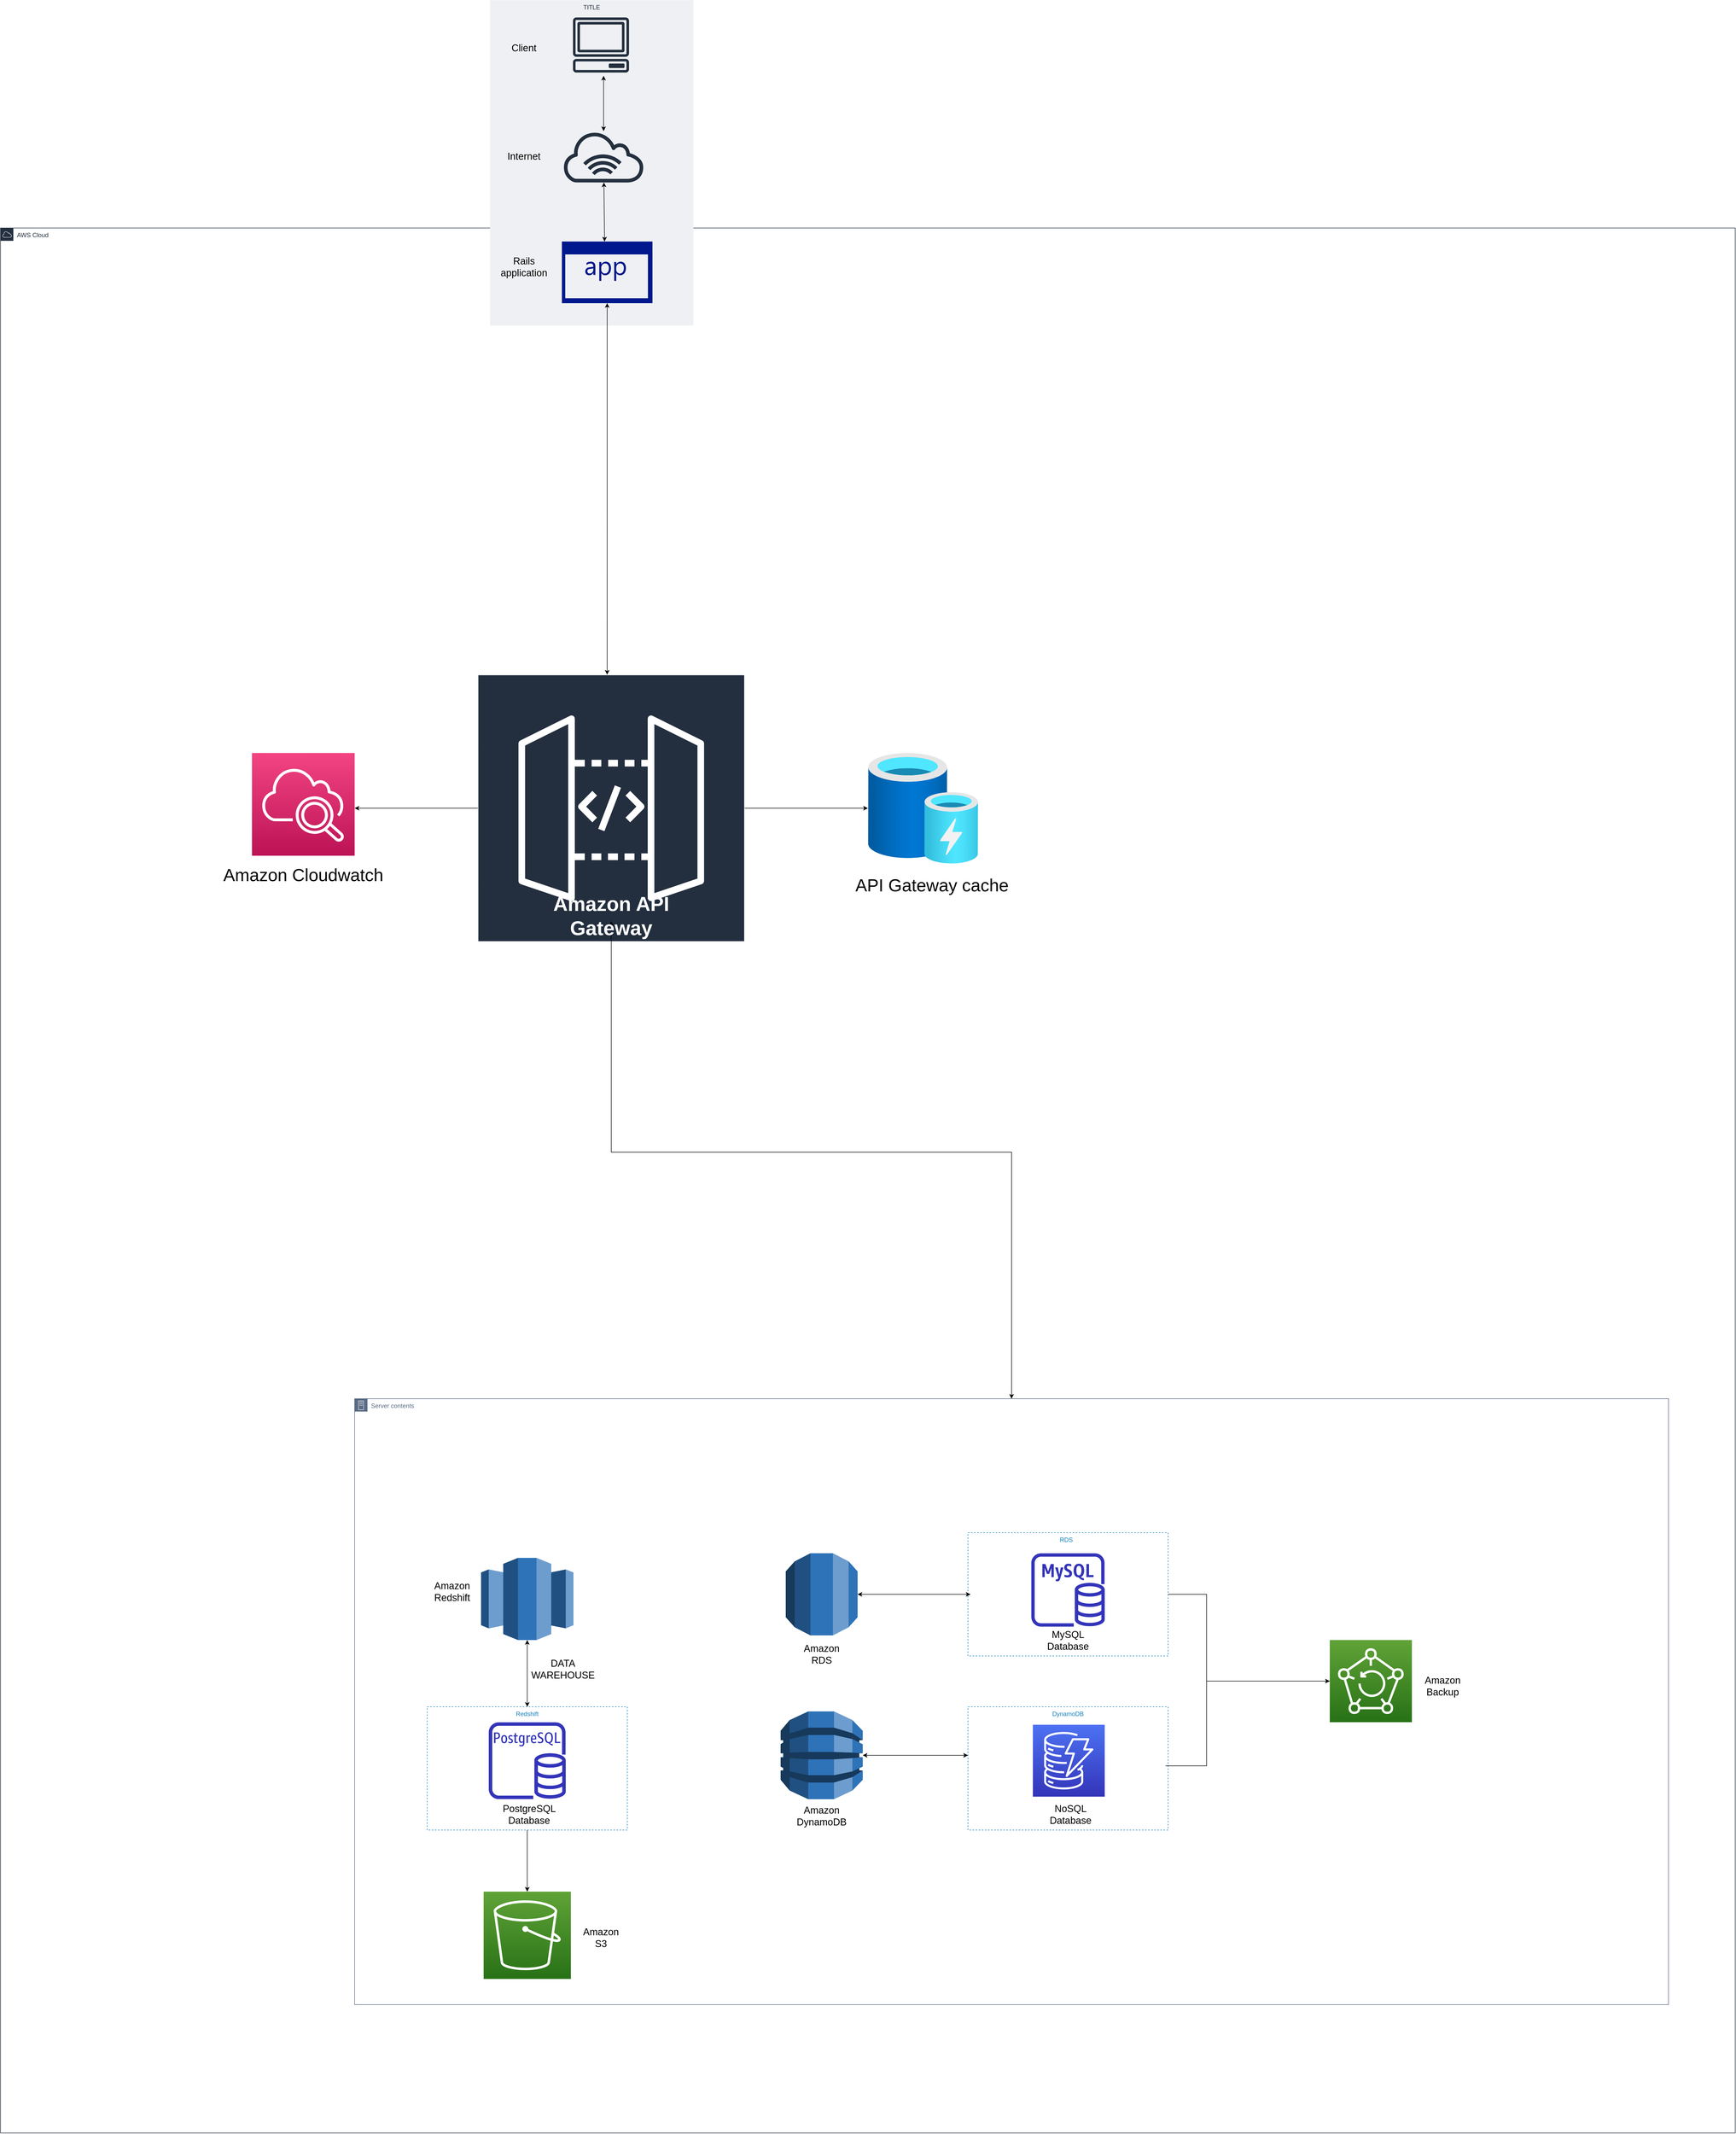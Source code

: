 <mxfile version="13.8.4" type="github">
  <diagram id="nlz6HhWHUakY99ADKuCU" name="Page-1">
    <mxGraphModel dx="5702" dy="6736" grid="1" gridSize="10" guides="1" tooltips="1" connect="1" arrows="1" fold="1" page="1" pageScale="1" pageWidth="850" pageHeight="1100" math="0" shadow="0">
      <root>
        <mxCell id="0" />
        <mxCell id="1" parent="0" />
        <mxCell id="2L-C-8yUvBPhGsB8Wb2w-13" value="AWS Cloud" style="points=[[0,0],[0.25,0],[0.5,0],[0.75,0],[1,0],[1,0.25],[1,0.5],[1,0.75],[1,1],[0.75,1],[0.5,1],[0.25,1],[0,1],[0,0.75],[0,0.5],[0,0.25]];outlineConnect=0;gradientColor=none;html=1;whiteSpace=wrap;fontSize=12;fontStyle=0;shape=mxgraph.aws4.group;grIcon=mxgraph.aws4.group_aws_cloud;strokeColor=#232F3E;fillColor=none;verticalAlign=top;align=left;spacingLeft=30;fontColor=#232F3E;dashed=0;" parent="1" vertex="1">
          <mxGeometry x="-590" y="-1850" width="3380" height="3710" as="geometry" />
        </mxCell>
        <mxCell id="QjlcVA9k0Hzuv_SQqOKG-130" value="" style="edgeStyle=orthogonalEdgeStyle;rounded=0;orthogonalLoop=1;jettySize=auto;html=1;startArrow=none;startFill=0;endArrow=classic;endFill=1;fontSize=39;fontColor=#FFFFFF;" edge="1" parent="1" source="QjlcVA9k0Hzuv_SQqOKG-86">
          <mxGeometry relative="1" as="geometry">
            <mxPoint x="1100" y="-720" as="targetPoint" />
          </mxGeometry>
        </mxCell>
        <mxCell id="QjlcVA9k0Hzuv_SQqOKG-133" value="" style="edgeStyle=orthogonalEdgeStyle;rounded=0;orthogonalLoop=1;jettySize=auto;html=1;startArrow=none;startFill=0;endArrow=classic;endFill=1;fontSize=39;fontColor=#FFFFFF;" edge="1" parent="1" source="QjlcVA9k0Hzuv_SQqOKG-86">
          <mxGeometry relative="1" as="geometry">
            <mxPoint x="100" y="-720" as="targetPoint" />
          </mxGeometry>
        </mxCell>
        <mxCell id="QjlcVA9k0Hzuv_SQqOKG-86" value="Amazon API Gateway" style="outlineConnect=0;fontColor=#232F3E;gradientColor=none;strokeColor=#ffffff;fillColor=#232F3E;dashed=0;verticalLabelPosition=middle;verticalAlign=bottom;align=center;html=1;whiteSpace=wrap;fontSize=10;fontStyle=1;spacing=3;shape=mxgraph.aws4.productIcon;prIcon=mxgraph.aws4.api_gateway;" vertex="1" parent="1">
          <mxGeometry x="340.06" y="-980" width="519.94" height="520" as="geometry" />
        </mxCell>
        <mxCell id="QjlcVA9k0Hzuv_SQqOKG-123" value="" style="edgeStyle=orthogonalEdgeStyle;rounded=0;orthogonalLoop=1;jettySize=auto;html=1;startArrow=classic;startFill=1;endArrow=classic;endFill=1;fontSize=19;" edge="1" parent="1" target="QjlcVA9k0Hzuv_SQqOKG-59">
          <mxGeometry relative="1" as="geometry">
            <mxPoint x="600" y="-500" as="sourcePoint" />
            <mxPoint x="485" y="390" as="targetPoint" />
            <Array as="points">
              <mxPoint x="600" y="-50" />
              <mxPoint x="1380" y="-50" />
            </Array>
          </mxGeometry>
        </mxCell>
        <mxCell id="QjlcVA9k0Hzuv_SQqOKG-59" value="Server contents" style="points=[[0,0],[0.25,0],[0.5,0],[0.75,0],[1,0],[1,0.25],[1,0.5],[1,0.75],[1,1],[0.75,1],[0.5,1],[0.25,1],[0,1],[0,0.75],[0,0.5],[0,0.25]];outlineConnect=0;gradientColor=none;html=1;whiteSpace=wrap;fontSize=12;fontStyle=0;shape=mxgraph.aws4.group;grIcon=mxgraph.aws4.group_on_premise;strokeColor=#5A6C86;fillColor=none;verticalAlign=top;align=left;spacingLeft=30;fontColor=#5A6C86;dashed=0;" vertex="1" parent="1">
          <mxGeometry x="100" y="430" width="2560" height="1180" as="geometry" />
        </mxCell>
        <mxCell id="QjlcVA9k0Hzuv_SQqOKG-81" value="" style="edgeStyle=orthogonalEdgeStyle;rounded=0;orthogonalLoop=1;jettySize=auto;html=1;startArrow=none;startFill=0;endArrow=classic;endFill=1;fontSize=19;" edge="1" parent="1" source="QjlcVA9k0Hzuv_SQqOKG-28">
          <mxGeometry relative="1" as="geometry">
            <mxPoint x="436.32" y="1390" as="targetPoint" />
          </mxGeometry>
        </mxCell>
        <mxCell id="QjlcVA9k0Hzuv_SQqOKG-28" value="Redshift" style="fillColor=none;strokeColor=#147EBA;dashed=1;verticalAlign=top;fontStyle=0;fontColor=#147EBA;" vertex="1" parent="1">
          <mxGeometry x="241.32" y="1030" width="390" height="240" as="geometry" />
        </mxCell>
        <mxCell id="QjlcVA9k0Hzuv_SQqOKG-43" value="DynamoDB" style="fillColor=none;strokeColor=#147EBA;dashed=1;verticalAlign=top;fontStyle=0;fontColor=#147EBA;" vertex="1" parent="1">
          <mxGeometry x="1295" y="1030" width="390" height="240" as="geometry" />
        </mxCell>
        <mxCell id="QjlcVA9k0Hzuv_SQqOKG-76" value="" style="edgeStyle=orthogonalEdgeStyle;rounded=0;orthogonalLoop=1;jettySize=auto;html=1;startArrow=none;startFill=0;endArrow=none;endFill=0;fontSize=19;" edge="1" parent="1" source="QjlcVA9k0Hzuv_SQqOKG-4" target="QjlcVA9k0Hzuv_SQqOKG-63">
          <mxGeometry relative="1" as="geometry">
            <mxPoint x="1760" y="980" as="targetPoint" />
            <Array as="points">
              <mxPoint x="1760" y="811" />
              <mxPoint x="1760" y="980" />
            </Array>
          </mxGeometry>
        </mxCell>
        <mxCell id="QjlcVA9k0Hzuv_SQqOKG-4" value="RDS  " style="fillColor=none;strokeColor=#147EBA;dashed=1;verticalAlign=top;fontStyle=0;fontColor=#147EBA;" vertex="1" parent="1">
          <mxGeometry x="1295" y="691" width="390" height="240" as="geometry" />
        </mxCell>
        <mxCell id="2L-C-8yUvBPhGsB8Wb2w-10" value="TITLE" style="fillColor=#EFF0F3;strokeColor=none;dashed=0;verticalAlign=top;fontStyle=0;fontColor=#232F3D;" parent="1" vertex="1">
          <mxGeometry x="363.81" y="-2293.65" width="396.19" height="633.65" as="geometry" />
        </mxCell>
        <mxCell id="2L-C-8yUvBPhGsB8Wb2w-5" style="edgeStyle=orthogonalEdgeStyle;rounded=0;orthogonalLoop=1;jettySize=auto;html=1;exitX=0.5;exitY=1;exitDx=0;exitDy=0;" parent="1" edge="1">
          <mxGeometry relative="1" as="geometry">
            <mxPoint x="290" y="123.65" as="sourcePoint" />
            <mxPoint x="290" y="123.65" as="targetPoint" />
          </mxGeometry>
        </mxCell>
        <mxCell id="2L-C-8yUvBPhGsB8Wb2w-6" value="" style="outlineConnect=0;fontColor=#232F3E;gradientColor=none;fillColor=#232F3E;strokeColor=none;dashed=0;verticalLabelPosition=bottom;verticalAlign=top;align=center;html=1;fontSize=12;fontStyle=0;aspect=fixed;pointerEvents=1;shape=mxgraph.aws4.client;" parent="1" vertex="1">
          <mxGeometry x="524.93" y="-2260" width="110.13" height="107.31" as="geometry" />
        </mxCell>
        <mxCell id="QjlcVA9k0Hzuv_SQqOKG-17" value="MySQL Database" style="text;html=1;strokeColor=none;fillColor=none;align=center;verticalAlign=middle;whiteSpace=wrap;rounded=0;fontSize=19;" vertex="1" parent="1">
          <mxGeometry x="1470" y="891" width="40" height="20" as="geometry" />
        </mxCell>
        <mxCell id="QjlcVA9k0Hzuv_SQqOKG-21" value="" style="outlineConnect=0;fontColor=#232F3E;gradientColor=none;fillColor=#3334B9;strokeColor=none;dashed=0;verticalLabelPosition=bottom;verticalAlign=top;align=center;html=1;fontSize=12;fontStyle=0;aspect=fixed;pointerEvents=1;shape=mxgraph.aws4.rds_mysql_instance;" vertex="1" parent="1">
          <mxGeometry x="1418.5" y="731" width="143" height="143" as="geometry" />
        </mxCell>
        <mxCell id="QjlcVA9k0Hzuv_SQqOKG-23" value="" style="outlineConnect=0;fontColor=#232F3E;gradientColor=#4D72F3;gradientDirection=north;fillColor=#3334B9;strokeColor=#ffffff;dashed=0;verticalLabelPosition=bottom;verticalAlign=top;align=center;html=1;fontSize=12;fontStyle=0;aspect=fixed;shape=mxgraph.aws4.resourceIcon;resIcon=mxgraph.aws4.dynamodb;" vertex="1" parent="1">
          <mxGeometry x="1421.5" y="1065" width="140" height="140" as="geometry" />
        </mxCell>
        <mxCell id="QjlcVA9k0Hzuv_SQqOKG-72" value="" style="edgeStyle=orthogonalEdgeStyle;rounded=0;orthogonalLoop=1;jettySize=auto;html=1;startArrow=classic;startFill=1;fontSize=19;" edge="1" parent="1" source="QjlcVA9k0Hzuv_SQqOKG-25">
          <mxGeometry relative="1" as="geometry">
            <mxPoint x="1295" y="1124.5" as="targetPoint" />
          </mxGeometry>
        </mxCell>
        <mxCell id="QjlcVA9k0Hzuv_SQqOKG-25" value="" style="outlineConnect=0;dashed=0;verticalLabelPosition=bottom;verticalAlign=top;align=center;html=1;shape=mxgraph.aws3.dynamo_db;fillColor=#2E73B8;gradientColor=none;fontSize=19;" vertex="1" parent="1">
          <mxGeometry x="930" y="1039" width="160" height="171" as="geometry" />
        </mxCell>
        <mxCell id="QjlcVA9k0Hzuv_SQqOKG-29" value="PostgreSQL Database" style="text;html=1;strokeColor=none;fillColor=none;align=center;verticalAlign=middle;whiteSpace=wrap;rounded=0;fontSize=19;" vertex="1" parent="1">
          <mxGeometry x="420" y="1230" width="40" height="20" as="geometry" />
        </mxCell>
        <mxCell id="QjlcVA9k0Hzuv_SQqOKG-32" value="Amazon Redshift" style="text;html=1;strokeColor=none;fillColor=none;align=center;verticalAlign=middle;whiteSpace=wrap;rounded=0;fontSize=19;" vertex="1" parent="1">
          <mxGeometry x="270" y="805.5" width="40" as="geometry" />
        </mxCell>
        <mxCell id="QjlcVA9k0Hzuv_SQqOKG-68" value="" style="edgeStyle=orthogonalEdgeStyle;rounded=0;orthogonalLoop=1;jettySize=auto;html=1;startArrow=classic;startFill=1;fontSize=19;entryX=0.5;entryY=0;entryDx=0;entryDy=0;" edge="1" parent="1" source="QjlcVA9k0Hzuv_SQqOKG-35" target="QjlcVA9k0Hzuv_SQqOKG-28">
          <mxGeometry relative="1" as="geometry">
            <Array as="points" />
          </mxGeometry>
        </mxCell>
        <mxCell id="QjlcVA9k0Hzuv_SQqOKG-35" value="" style="outlineConnect=0;dashed=0;verticalLabelPosition=bottom;verticalAlign=top;align=center;html=1;shape=mxgraph.aws3.redshift;fillColor=#2E73B8;gradientColor=none;fontSize=19;" vertex="1" parent="1">
          <mxGeometry x="346.32" y="740" width="180" height="160" as="geometry" />
        </mxCell>
        <mxCell id="QjlcVA9k0Hzuv_SQqOKG-38" value="Amazon DynamoDB" style="text;html=1;strokeColor=none;fillColor=none;align=center;verticalAlign=middle;whiteSpace=wrap;rounded=0;fontSize=19;" vertex="1" parent="1">
          <mxGeometry x="990" y="1225.5" width="40" height="34.5" as="geometry" />
        </mxCell>
        <mxCell id="QjlcVA9k0Hzuv_SQqOKG-55" value="" style="edgeStyle=orthogonalEdgeStyle;rounded=0;orthogonalLoop=1;jettySize=auto;html=1;startArrow=classic;startFill=1;fontSize=19;" edge="1" parent="1" source="QjlcVA9k0Hzuv_SQqOKG-40">
          <mxGeometry relative="1" as="geometry">
            <mxPoint x="1300" y="811" as="targetPoint" />
          </mxGeometry>
        </mxCell>
        <mxCell id="QjlcVA9k0Hzuv_SQqOKG-40" value="" style="outlineConnect=0;dashed=0;verticalLabelPosition=bottom;verticalAlign=top;align=center;html=1;shape=mxgraph.aws3.rds;fillColor=#2E73B8;gradientColor=none;fontSize=19;" vertex="1" parent="1">
          <mxGeometry x="940" y="731" width="140" height="160" as="geometry" />
        </mxCell>
        <mxCell id="QjlcVA9k0Hzuv_SQqOKG-41" value="Amazon RDS" style="text;html=1;strokeColor=none;fillColor=none;align=center;verticalAlign=middle;whiteSpace=wrap;rounded=0;fontSize=19;" vertex="1" parent="1">
          <mxGeometry x="990" y="911" width="40" height="34.5" as="geometry" />
        </mxCell>
        <mxCell id="QjlcVA9k0Hzuv_SQqOKG-44" value="" style="outlineConnect=0;fontColor=#232F3E;gradientColor=none;fillColor=#3334B9;strokeColor=none;dashed=0;verticalLabelPosition=bottom;verticalAlign=top;align=center;html=1;fontSize=12;fontStyle=0;aspect=fixed;pointerEvents=1;shape=mxgraph.aws4.rds_postgresql_instance;" vertex="1" parent="1">
          <mxGeometry x="361.32" y="1060" width="150" height="150" as="geometry" />
        </mxCell>
        <mxCell id="QjlcVA9k0Hzuv_SQqOKG-45" value="NoSQL Database" style="text;html=1;strokeColor=none;fillColor=none;align=center;verticalAlign=middle;whiteSpace=wrap;rounded=0;fontSize=19;" vertex="1" parent="1">
          <mxGeometry x="1475" y="1230" width="40" height="20" as="geometry" />
        </mxCell>
        <mxCell id="QjlcVA9k0Hzuv_SQqOKG-58" style="edgeStyle=orthogonalEdgeStyle;rounded=0;orthogonalLoop=1;jettySize=auto;html=1;exitX=0.5;exitY=1;exitDx=0;exitDy=0;startArrow=classic;startFill=1;fontSize=19;" edge="1" parent="1" source="QjlcVA9k0Hzuv_SQqOKG-41" target="QjlcVA9k0Hzuv_SQqOKG-41">
          <mxGeometry relative="1" as="geometry" />
        </mxCell>
        <mxCell id="QjlcVA9k0Hzuv_SQqOKG-60" value="DATA WAREHOUSE" style="text;html=1;strokeColor=none;fillColor=none;align=center;verticalAlign=middle;whiteSpace=wrap;rounded=0;fontSize=19;" vertex="1" parent="1">
          <mxGeometry x="486.32" y="947.25" width="40" height="20" as="geometry" />
        </mxCell>
        <mxCell id="QjlcVA9k0Hzuv_SQqOKG-74" value="" style="edgeStyle=orthogonalEdgeStyle;rounded=0;orthogonalLoop=1;jettySize=auto;html=1;startArrow=classic;startFill=1;fontSize=19;endArrow=none;endFill=0;" edge="1" parent="1" source="QjlcVA9k0Hzuv_SQqOKG-63">
          <mxGeometry relative="1" as="geometry">
            <mxPoint x="1680" y="1145" as="targetPoint" />
            <Array as="points">
              <mxPoint x="1760" y="980" />
              <mxPoint x="1760" y="1145" />
            </Array>
          </mxGeometry>
        </mxCell>
        <mxCell id="QjlcVA9k0Hzuv_SQqOKG-63" value="" style="outlineConnect=0;fontColor=#232F3E;gradientColor=#60A337;gradientDirection=north;fillColor=#277116;strokeColor=#ffffff;dashed=0;verticalLabelPosition=bottom;verticalAlign=top;align=center;html=1;fontSize=12;fontStyle=0;aspect=fixed;shape=mxgraph.aws4.resourceIcon;resIcon=mxgraph.aws4.backup;" vertex="1" parent="1">
          <mxGeometry x="2000" y="900" width="160" height="160" as="geometry" />
        </mxCell>
        <mxCell id="QjlcVA9k0Hzuv_SQqOKG-64" value="" style="outlineConnect=0;fontColor=#232F3E;gradientColor=#60A337;gradientDirection=north;fillColor=#277116;strokeColor=#ffffff;dashed=0;verticalLabelPosition=bottom;verticalAlign=top;align=center;html=1;fontSize=12;fontStyle=0;aspect=fixed;shape=mxgraph.aws4.resourceIcon;resIcon=mxgraph.aws4.s3;" vertex="1" parent="1">
          <mxGeometry x="351.32" y="1390" width="170" height="170" as="geometry" />
        </mxCell>
        <mxCell id="QjlcVA9k0Hzuv_SQqOKG-77" value="Amazon Backup" style="text;html=1;strokeColor=none;fillColor=none;align=center;verticalAlign=middle;whiteSpace=wrap;rounded=0;fontSize=19;" vertex="1" parent="1">
          <mxGeometry x="2200" y="980" width="40" height="20" as="geometry" />
        </mxCell>
        <mxCell id="QjlcVA9k0Hzuv_SQqOKG-82" value="Amazon S3" style="text;html=1;strokeColor=none;fillColor=none;align=center;verticalAlign=middle;whiteSpace=wrap;rounded=0;fontSize=19;" vertex="1" parent="1">
          <mxGeometry x="560" y="1470" width="40" height="20" as="geometry" />
        </mxCell>
        <mxCell id="QjlcVA9k0Hzuv_SQqOKG-83" style="edgeStyle=orthogonalEdgeStyle;rounded=0;orthogonalLoop=1;jettySize=auto;html=1;exitX=0.5;exitY=1;exitDx=0;exitDy=0;startArrow=none;startFill=0;endArrow=classic;endFill=1;fontSize=19;" edge="1" parent="1" source="QjlcVA9k0Hzuv_SQqOKG-82" target="QjlcVA9k0Hzuv_SQqOKG-82">
          <mxGeometry relative="1" as="geometry" />
        </mxCell>
        <mxCell id="QjlcVA9k0Hzuv_SQqOKG-97" value="Client" style="text;html=1;strokeColor=none;fillColor=none;align=center;verticalAlign=middle;whiteSpace=wrap;rounded=0;fontSize=19;" vertex="1" parent="1">
          <mxGeometry x="410" y="-2210" width="40" height="20" as="geometry" />
        </mxCell>
        <mxCell id="QjlcVA9k0Hzuv_SQqOKG-98" style="edgeStyle=orthogonalEdgeStyle;rounded=0;orthogonalLoop=1;jettySize=auto;html=1;exitX=0.5;exitY=1;exitDx=0;exitDy=0;" edge="1" source="QjlcVA9k0Hzuv_SQqOKG-97" target="QjlcVA9k0Hzuv_SQqOKG-97" parent="1">
          <mxGeometry relative="1" as="geometry" />
        </mxCell>
        <mxCell id="QjlcVA9k0Hzuv_SQqOKG-125" value="" style="edgeStyle=orthogonalEdgeStyle;rounded=0;orthogonalLoop=1;jettySize=auto;html=1;startArrow=classic;startFill=1;endArrow=classic;endFill=1;fontSize=19;" edge="1" parent="1" source="QjlcVA9k0Hzuv_SQqOKG-99">
          <mxGeometry relative="1" as="geometry">
            <mxPoint x="592" y="-980" as="targetPoint" />
          </mxGeometry>
        </mxCell>
        <mxCell id="QjlcVA9k0Hzuv_SQqOKG-99" value="" style="aspect=fixed;pointerEvents=1;shadow=0;dashed=0;html=1;strokeColor=none;labelPosition=center;verticalLabelPosition=bottom;verticalAlign=top;align=center;fillColor=#00188D;shape=mxgraph.mscae.enterprise.application" vertex="1" parent="1">
          <mxGeometry x="503.81" y="-1823.65" width="176.47" height="120" as="geometry" />
        </mxCell>
        <mxCell id="QjlcVA9k0Hzuv_SQqOKG-100" value="" style="outlineConnect=0;fontColor=#232F3E;gradientColor=none;fillColor=#232F3E;strokeColor=none;dashed=0;verticalLabelPosition=bottom;verticalAlign=top;align=center;html=1;fontSize=12;fontStyle=0;aspect=fixed;pointerEvents=1;shape=mxgraph.aws4.internet_alt1;" vertex="1" parent="1">
          <mxGeometry x="503.81" y="-2038.65" width="162.51" height="100" as="geometry" />
        </mxCell>
        <mxCell id="QjlcVA9k0Hzuv_SQqOKG-101" value="" style="endArrow=classic;startArrow=classic;html=1;fontSize=19;" edge="1" source="QjlcVA9k0Hzuv_SQqOKG-100" parent="1">
          <mxGeometry width="50" height="50" relative="1" as="geometry">
            <mxPoint x="520" y="-2073.65" as="sourcePoint" />
            <mxPoint x="585.065" y="-2146.34" as="targetPoint" />
          </mxGeometry>
        </mxCell>
        <mxCell id="QjlcVA9k0Hzuv_SQqOKG-102" value="" style="endArrow=classic;startArrow=classic;html=1;fontSize=19;" edge="1" target="QjlcVA9k0Hzuv_SQqOKG-100" parent="1">
          <mxGeometry width="50" height="50" relative="1" as="geometry">
            <mxPoint x="587" y="-1823.65" as="sourcePoint" />
            <mxPoint x="610" y="-1913.65" as="targetPoint" />
          </mxGeometry>
        </mxCell>
        <mxCell id="QjlcVA9k0Hzuv_SQqOKG-103" value="Internet" style="text;html=1;strokeColor=none;fillColor=none;align=center;verticalAlign=middle;whiteSpace=wrap;rounded=0;fontSize=19;" vertex="1" parent="1">
          <mxGeometry x="410" y="-1998.65" width="40" height="20" as="geometry" />
        </mxCell>
        <mxCell id="QjlcVA9k0Hzuv_SQqOKG-104" value="Rails application" style="text;html=1;strokeColor=none;fillColor=none;align=center;verticalAlign=middle;whiteSpace=wrap;rounded=0;fontSize=19;" vertex="1" parent="1">
          <mxGeometry x="410" y="-1783.65" width="40" height="20" as="geometry" />
        </mxCell>
        <mxCell id="QjlcVA9k0Hzuv_SQqOKG-126" value="Amazon API Gateway" style="text;html=1;align=center;verticalAlign=middle;whiteSpace=wrap;rounded=0;fontSize=39;fontStyle=1;fontColor=#FFFFFF;" vertex="1" parent="1">
          <mxGeometry x="420" y="-520" width="360" height="20" as="geometry" />
        </mxCell>
        <mxCell id="QjlcVA9k0Hzuv_SQqOKG-128" value="" style="aspect=fixed;html=1;points=[];align=center;image;fontSize=12;image=img/lib/azure2/general/Cache.svg;" vertex="1" parent="1">
          <mxGeometry x="1100" y="-827.5" width="215" height="215" as="geometry" />
        </mxCell>
        <mxCell id="QjlcVA9k0Hzuv_SQqOKG-131" value="" style="outlineConnect=0;fontColor=#232F3E;gradientColor=#F34482;gradientDirection=north;fillColor=#BC1356;strokeColor=#ffffff;dashed=0;verticalLabelPosition=bottom;verticalAlign=top;align=center;html=1;fontSize=12;fontStyle=0;aspect=fixed;shape=mxgraph.aws4.resourceIcon;resIcon=mxgraph.aws4.cloudwatch_2;" vertex="1" parent="1">
          <mxGeometry x="-100" y="-827.5" width="200" height="200" as="geometry" />
        </mxCell>
        <mxCell id="QjlcVA9k0Hzuv_SQqOKG-134" value="&lt;font color=&quot;#000000&quot; style=&quot;font-size: 34px;&quot;&gt;API Gateway cache&lt;/font&gt;" style="text;html=1;strokeColor=none;fillColor=none;align=center;verticalAlign=middle;whiteSpace=wrap;rounded=0;fontSize=34;fontColor=#FFFFFF;" vertex="1" parent="1">
          <mxGeometry x="1060" y="-580" width="330" height="20" as="geometry" />
        </mxCell>
        <mxCell id="QjlcVA9k0Hzuv_SQqOKG-135" value="&lt;font color=&quot;#000000&quot;&gt;Amazon Cloudwatch&lt;/font&gt;" style="text;html=1;strokeColor=none;fillColor=none;align=center;verticalAlign=middle;whiteSpace=wrap;rounded=0;fontSize=34;fontColor=#FFFFFF;" vertex="1" parent="1">
          <mxGeometry x="-165" y="-600" width="330" height="20" as="geometry" />
        </mxCell>
      </root>
    </mxGraphModel>
  </diagram>
</mxfile>
